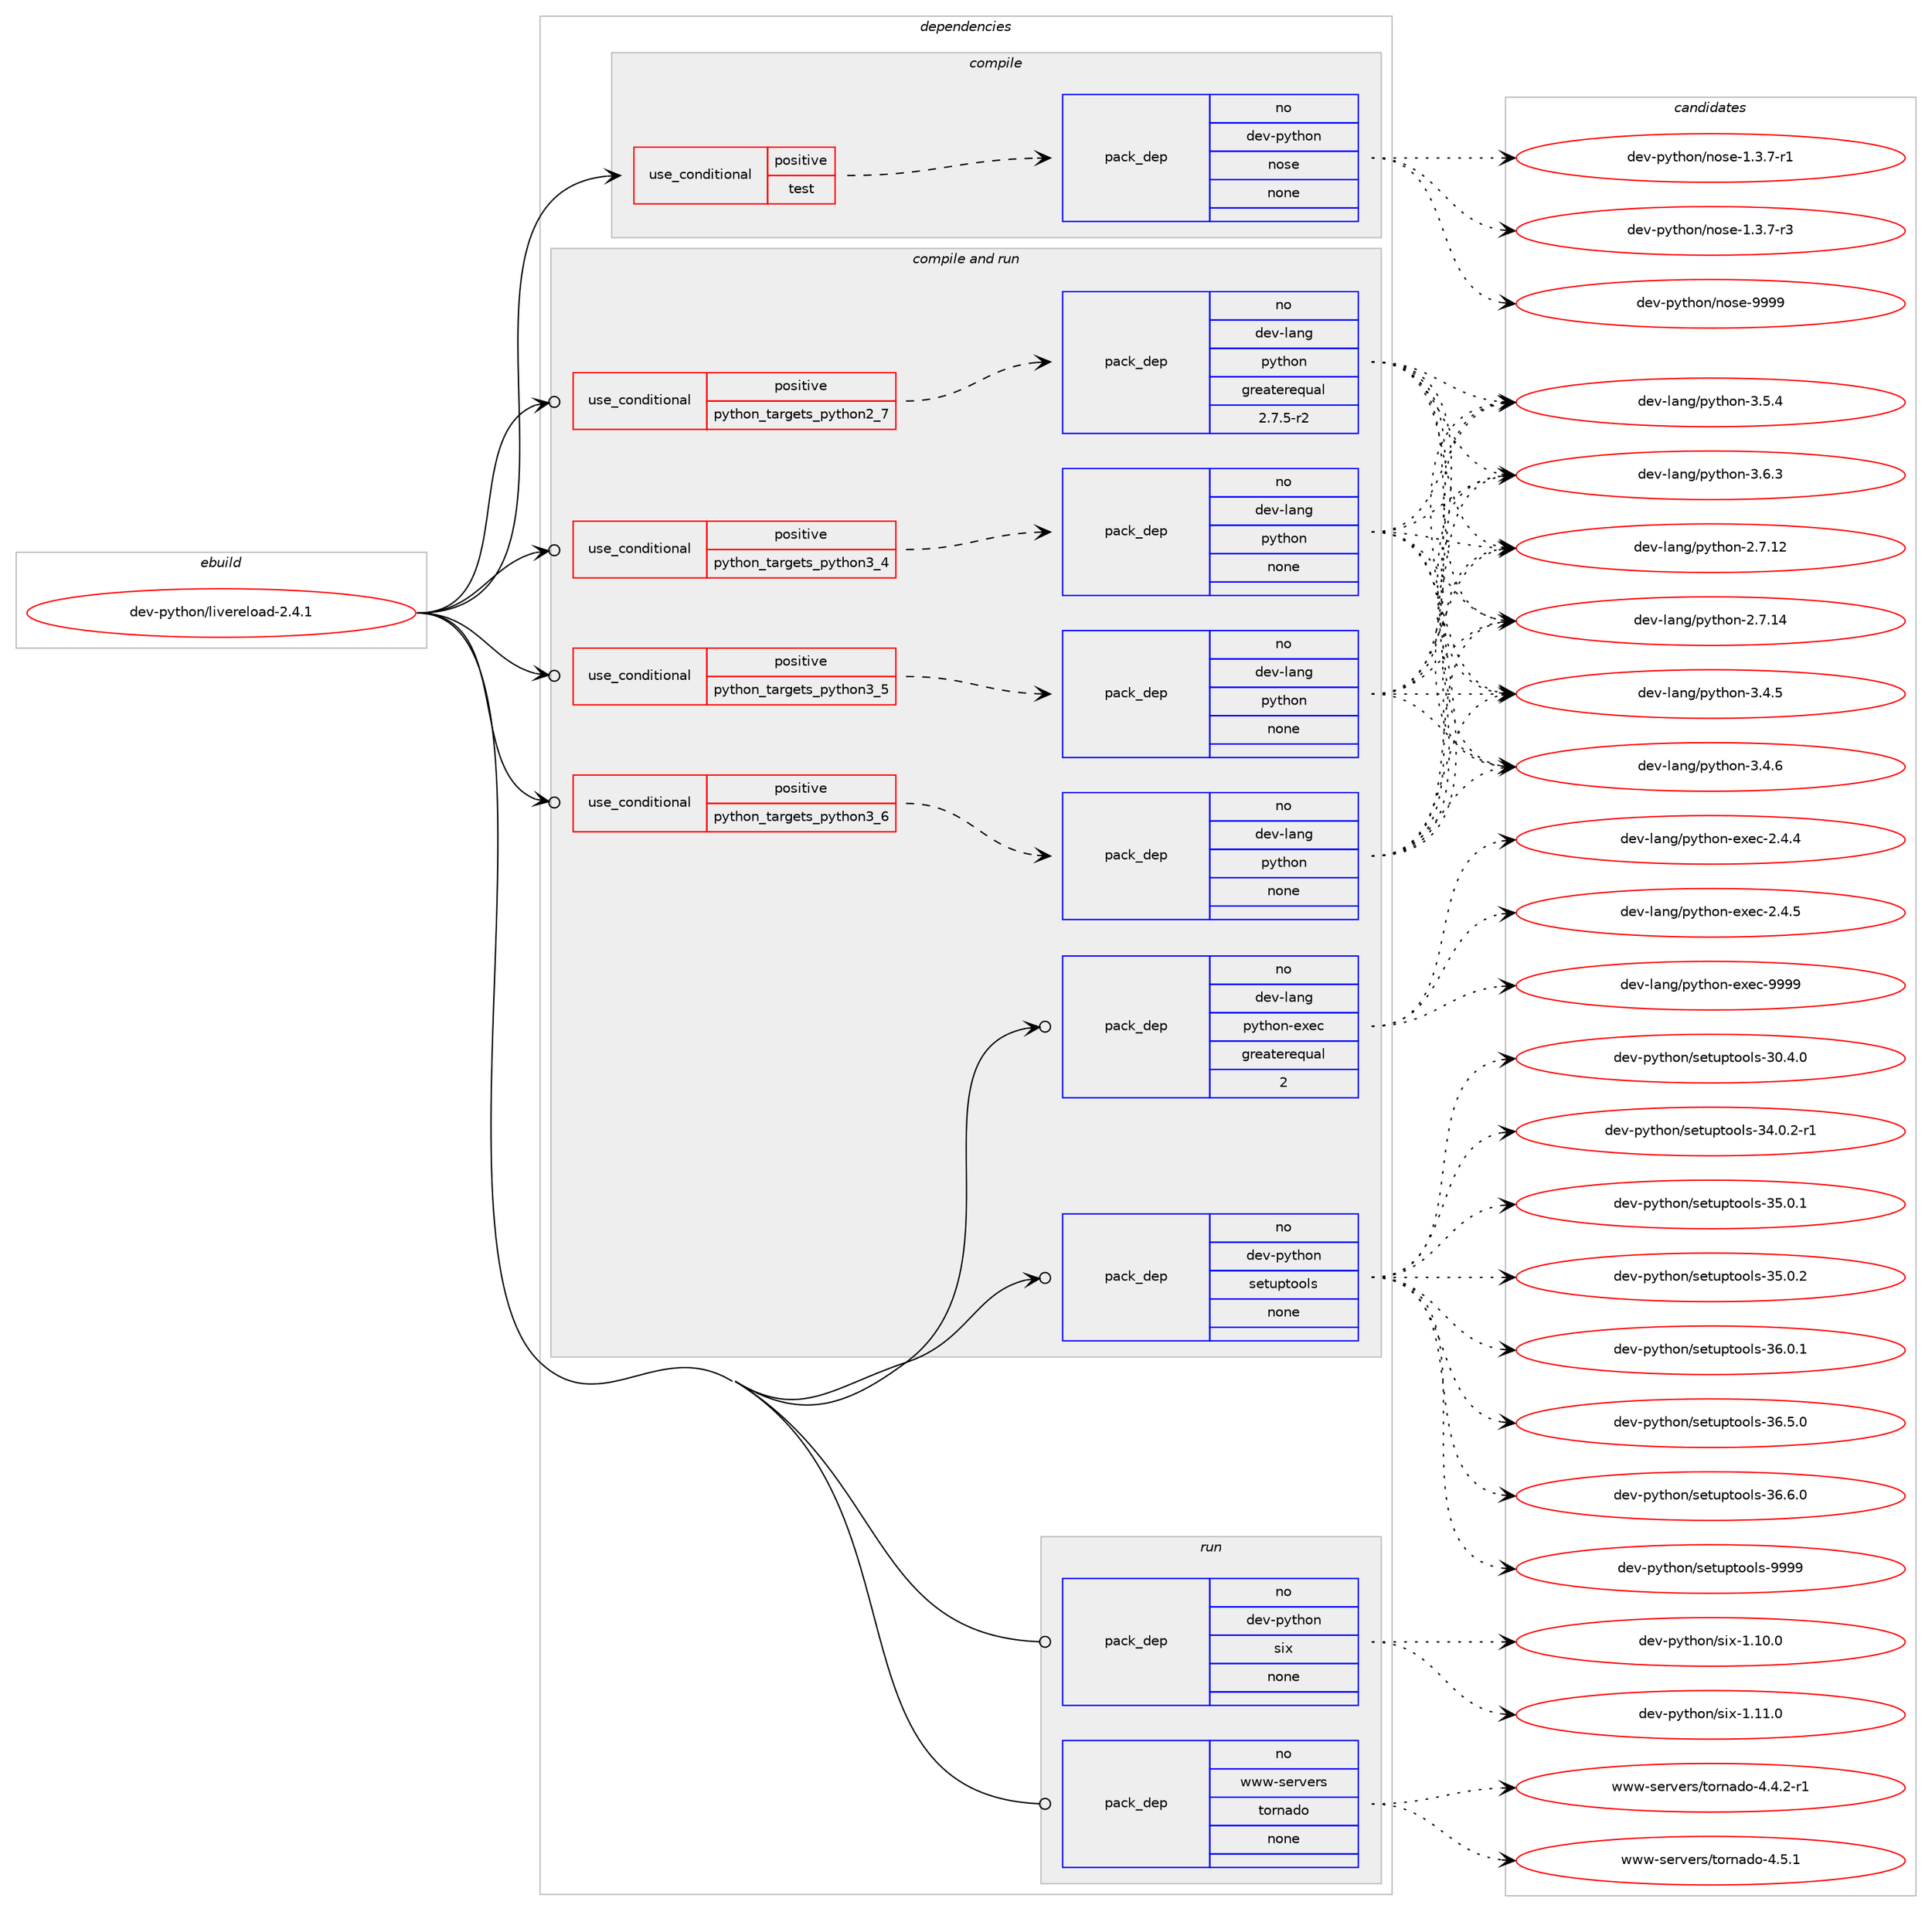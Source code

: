 digraph prolog {

# *************
# Graph options
# *************

newrank=true;
concentrate=true;
compound=true;
graph [rankdir=LR,fontname=Helvetica,fontsize=10,ranksep=1.5];#, ranksep=2.5, nodesep=0.2];
edge  [arrowhead=vee];
node  [fontname=Helvetica,fontsize=10];

# **********
# The ebuild
# **********

subgraph cluster_leftcol {
color=gray;
rank=same;
label=<<i>ebuild</i>>;
id [label="dev-python/livereload-2.4.1", color=red, width=4, href="../dev-python/livereload-2.4.1.svg"];
}

# ****************
# The dependencies
# ****************

subgraph cluster_midcol {
color=gray;
label=<<i>dependencies</i>>;
subgraph cluster_compile {
fillcolor="#eeeeee";
style=filled;
label=<<i>compile</i>>;
subgraph cond34984 {
dependency164630 [label=<<TABLE BORDER="0" CELLBORDER="1" CELLSPACING="0" CELLPADDING="4"><TR><TD ROWSPAN="3" CELLPADDING="10">use_conditional</TD></TR><TR><TD>positive</TD></TR><TR><TD>test</TD></TR></TABLE>>, shape=none, color=red];
subgraph pack125793 {
dependency164631 [label=<<TABLE BORDER="0" CELLBORDER="1" CELLSPACING="0" CELLPADDING="4" WIDTH="220"><TR><TD ROWSPAN="6" CELLPADDING="30">pack_dep</TD></TR><TR><TD WIDTH="110">no</TD></TR><TR><TD>dev-python</TD></TR><TR><TD>nose</TD></TR><TR><TD>none</TD></TR><TR><TD></TD></TR></TABLE>>, shape=none, color=blue];
}
dependency164630:e -> dependency164631:w [weight=20,style="dashed",arrowhead="vee"];
}
id:e -> dependency164630:w [weight=20,style="solid",arrowhead="vee"];
}
subgraph cluster_compileandrun {
fillcolor="#eeeeee";
style=filled;
label=<<i>compile and run</i>>;
subgraph cond34985 {
dependency164632 [label=<<TABLE BORDER="0" CELLBORDER="1" CELLSPACING="0" CELLPADDING="4"><TR><TD ROWSPAN="3" CELLPADDING="10">use_conditional</TD></TR><TR><TD>positive</TD></TR><TR><TD>python_targets_python2_7</TD></TR></TABLE>>, shape=none, color=red];
subgraph pack125794 {
dependency164633 [label=<<TABLE BORDER="0" CELLBORDER="1" CELLSPACING="0" CELLPADDING="4" WIDTH="220"><TR><TD ROWSPAN="6" CELLPADDING="30">pack_dep</TD></TR><TR><TD WIDTH="110">no</TD></TR><TR><TD>dev-lang</TD></TR><TR><TD>python</TD></TR><TR><TD>greaterequal</TD></TR><TR><TD>2.7.5-r2</TD></TR></TABLE>>, shape=none, color=blue];
}
dependency164632:e -> dependency164633:w [weight=20,style="dashed",arrowhead="vee"];
}
id:e -> dependency164632:w [weight=20,style="solid",arrowhead="odotvee"];
subgraph cond34986 {
dependency164634 [label=<<TABLE BORDER="0" CELLBORDER="1" CELLSPACING="0" CELLPADDING="4"><TR><TD ROWSPAN="3" CELLPADDING="10">use_conditional</TD></TR><TR><TD>positive</TD></TR><TR><TD>python_targets_python3_4</TD></TR></TABLE>>, shape=none, color=red];
subgraph pack125795 {
dependency164635 [label=<<TABLE BORDER="0" CELLBORDER="1" CELLSPACING="0" CELLPADDING="4" WIDTH="220"><TR><TD ROWSPAN="6" CELLPADDING="30">pack_dep</TD></TR><TR><TD WIDTH="110">no</TD></TR><TR><TD>dev-lang</TD></TR><TR><TD>python</TD></TR><TR><TD>none</TD></TR><TR><TD></TD></TR></TABLE>>, shape=none, color=blue];
}
dependency164634:e -> dependency164635:w [weight=20,style="dashed",arrowhead="vee"];
}
id:e -> dependency164634:w [weight=20,style="solid",arrowhead="odotvee"];
subgraph cond34987 {
dependency164636 [label=<<TABLE BORDER="0" CELLBORDER="1" CELLSPACING="0" CELLPADDING="4"><TR><TD ROWSPAN="3" CELLPADDING="10">use_conditional</TD></TR><TR><TD>positive</TD></TR><TR><TD>python_targets_python3_5</TD></TR></TABLE>>, shape=none, color=red];
subgraph pack125796 {
dependency164637 [label=<<TABLE BORDER="0" CELLBORDER="1" CELLSPACING="0" CELLPADDING="4" WIDTH="220"><TR><TD ROWSPAN="6" CELLPADDING="30">pack_dep</TD></TR><TR><TD WIDTH="110">no</TD></TR><TR><TD>dev-lang</TD></TR><TR><TD>python</TD></TR><TR><TD>none</TD></TR><TR><TD></TD></TR></TABLE>>, shape=none, color=blue];
}
dependency164636:e -> dependency164637:w [weight=20,style="dashed",arrowhead="vee"];
}
id:e -> dependency164636:w [weight=20,style="solid",arrowhead="odotvee"];
subgraph cond34988 {
dependency164638 [label=<<TABLE BORDER="0" CELLBORDER="1" CELLSPACING="0" CELLPADDING="4"><TR><TD ROWSPAN="3" CELLPADDING="10">use_conditional</TD></TR><TR><TD>positive</TD></TR><TR><TD>python_targets_python3_6</TD></TR></TABLE>>, shape=none, color=red];
subgraph pack125797 {
dependency164639 [label=<<TABLE BORDER="0" CELLBORDER="1" CELLSPACING="0" CELLPADDING="4" WIDTH="220"><TR><TD ROWSPAN="6" CELLPADDING="30">pack_dep</TD></TR><TR><TD WIDTH="110">no</TD></TR><TR><TD>dev-lang</TD></TR><TR><TD>python</TD></TR><TR><TD>none</TD></TR><TR><TD></TD></TR></TABLE>>, shape=none, color=blue];
}
dependency164638:e -> dependency164639:w [weight=20,style="dashed",arrowhead="vee"];
}
id:e -> dependency164638:w [weight=20,style="solid",arrowhead="odotvee"];
subgraph pack125798 {
dependency164640 [label=<<TABLE BORDER="0" CELLBORDER="1" CELLSPACING="0" CELLPADDING="4" WIDTH="220"><TR><TD ROWSPAN="6" CELLPADDING="30">pack_dep</TD></TR><TR><TD WIDTH="110">no</TD></TR><TR><TD>dev-lang</TD></TR><TR><TD>python-exec</TD></TR><TR><TD>greaterequal</TD></TR><TR><TD>2</TD></TR></TABLE>>, shape=none, color=blue];
}
id:e -> dependency164640:w [weight=20,style="solid",arrowhead="odotvee"];
subgraph pack125799 {
dependency164641 [label=<<TABLE BORDER="0" CELLBORDER="1" CELLSPACING="0" CELLPADDING="4" WIDTH="220"><TR><TD ROWSPAN="6" CELLPADDING="30">pack_dep</TD></TR><TR><TD WIDTH="110">no</TD></TR><TR><TD>dev-python</TD></TR><TR><TD>setuptools</TD></TR><TR><TD>none</TD></TR><TR><TD></TD></TR></TABLE>>, shape=none, color=blue];
}
id:e -> dependency164641:w [weight=20,style="solid",arrowhead="odotvee"];
}
subgraph cluster_run {
fillcolor="#eeeeee";
style=filled;
label=<<i>run</i>>;
subgraph pack125800 {
dependency164642 [label=<<TABLE BORDER="0" CELLBORDER="1" CELLSPACING="0" CELLPADDING="4" WIDTH="220"><TR><TD ROWSPAN="6" CELLPADDING="30">pack_dep</TD></TR><TR><TD WIDTH="110">no</TD></TR><TR><TD>dev-python</TD></TR><TR><TD>six</TD></TR><TR><TD>none</TD></TR><TR><TD></TD></TR></TABLE>>, shape=none, color=blue];
}
id:e -> dependency164642:w [weight=20,style="solid",arrowhead="odot"];
subgraph pack125801 {
dependency164643 [label=<<TABLE BORDER="0" CELLBORDER="1" CELLSPACING="0" CELLPADDING="4" WIDTH="220"><TR><TD ROWSPAN="6" CELLPADDING="30">pack_dep</TD></TR><TR><TD WIDTH="110">no</TD></TR><TR><TD>www-servers</TD></TR><TR><TD>tornado</TD></TR><TR><TD>none</TD></TR><TR><TD></TD></TR></TABLE>>, shape=none, color=blue];
}
id:e -> dependency164643:w [weight=20,style="solid",arrowhead="odot"];
}
}

# **************
# The candidates
# **************

subgraph cluster_choices {
rank=same;
color=gray;
label=<<i>candidates</i>>;

subgraph choice125793 {
color=black;
nodesep=1;
choice10010111845112121116104111110471101111151014549465146554511449 [label="dev-python/nose-1.3.7-r1", color=red, width=4,href="../dev-python/nose-1.3.7-r1.svg"];
choice10010111845112121116104111110471101111151014549465146554511451 [label="dev-python/nose-1.3.7-r3", color=red, width=4,href="../dev-python/nose-1.3.7-r3.svg"];
choice10010111845112121116104111110471101111151014557575757 [label="dev-python/nose-9999", color=red, width=4,href="../dev-python/nose-9999.svg"];
dependency164631:e -> choice10010111845112121116104111110471101111151014549465146554511449:w [style=dotted,weight="100"];
dependency164631:e -> choice10010111845112121116104111110471101111151014549465146554511451:w [style=dotted,weight="100"];
dependency164631:e -> choice10010111845112121116104111110471101111151014557575757:w [style=dotted,weight="100"];
}
subgraph choice125794 {
color=black;
nodesep=1;
choice10010111845108971101034711212111610411111045504655464950 [label="dev-lang/python-2.7.12", color=red, width=4,href="../dev-lang/python-2.7.12.svg"];
choice10010111845108971101034711212111610411111045504655464952 [label="dev-lang/python-2.7.14", color=red, width=4,href="../dev-lang/python-2.7.14.svg"];
choice100101118451089711010347112121116104111110455146524653 [label="dev-lang/python-3.4.5", color=red, width=4,href="../dev-lang/python-3.4.5.svg"];
choice100101118451089711010347112121116104111110455146524654 [label="dev-lang/python-3.4.6", color=red, width=4,href="../dev-lang/python-3.4.6.svg"];
choice100101118451089711010347112121116104111110455146534652 [label="dev-lang/python-3.5.4", color=red, width=4,href="../dev-lang/python-3.5.4.svg"];
choice100101118451089711010347112121116104111110455146544651 [label="dev-lang/python-3.6.3", color=red, width=4,href="../dev-lang/python-3.6.3.svg"];
dependency164633:e -> choice10010111845108971101034711212111610411111045504655464950:w [style=dotted,weight="100"];
dependency164633:e -> choice10010111845108971101034711212111610411111045504655464952:w [style=dotted,weight="100"];
dependency164633:e -> choice100101118451089711010347112121116104111110455146524653:w [style=dotted,weight="100"];
dependency164633:e -> choice100101118451089711010347112121116104111110455146524654:w [style=dotted,weight="100"];
dependency164633:e -> choice100101118451089711010347112121116104111110455146534652:w [style=dotted,weight="100"];
dependency164633:e -> choice100101118451089711010347112121116104111110455146544651:w [style=dotted,weight="100"];
}
subgraph choice125795 {
color=black;
nodesep=1;
choice10010111845108971101034711212111610411111045504655464950 [label="dev-lang/python-2.7.12", color=red, width=4,href="../dev-lang/python-2.7.12.svg"];
choice10010111845108971101034711212111610411111045504655464952 [label="dev-lang/python-2.7.14", color=red, width=4,href="../dev-lang/python-2.7.14.svg"];
choice100101118451089711010347112121116104111110455146524653 [label="dev-lang/python-3.4.5", color=red, width=4,href="../dev-lang/python-3.4.5.svg"];
choice100101118451089711010347112121116104111110455146524654 [label="dev-lang/python-3.4.6", color=red, width=4,href="../dev-lang/python-3.4.6.svg"];
choice100101118451089711010347112121116104111110455146534652 [label="dev-lang/python-3.5.4", color=red, width=4,href="../dev-lang/python-3.5.4.svg"];
choice100101118451089711010347112121116104111110455146544651 [label="dev-lang/python-3.6.3", color=red, width=4,href="../dev-lang/python-3.6.3.svg"];
dependency164635:e -> choice10010111845108971101034711212111610411111045504655464950:w [style=dotted,weight="100"];
dependency164635:e -> choice10010111845108971101034711212111610411111045504655464952:w [style=dotted,weight="100"];
dependency164635:e -> choice100101118451089711010347112121116104111110455146524653:w [style=dotted,weight="100"];
dependency164635:e -> choice100101118451089711010347112121116104111110455146524654:w [style=dotted,weight="100"];
dependency164635:e -> choice100101118451089711010347112121116104111110455146534652:w [style=dotted,weight="100"];
dependency164635:e -> choice100101118451089711010347112121116104111110455146544651:w [style=dotted,weight="100"];
}
subgraph choice125796 {
color=black;
nodesep=1;
choice10010111845108971101034711212111610411111045504655464950 [label="dev-lang/python-2.7.12", color=red, width=4,href="../dev-lang/python-2.7.12.svg"];
choice10010111845108971101034711212111610411111045504655464952 [label="dev-lang/python-2.7.14", color=red, width=4,href="../dev-lang/python-2.7.14.svg"];
choice100101118451089711010347112121116104111110455146524653 [label="dev-lang/python-3.4.5", color=red, width=4,href="../dev-lang/python-3.4.5.svg"];
choice100101118451089711010347112121116104111110455146524654 [label="dev-lang/python-3.4.6", color=red, width=4,href="../dev-lang/python-3.4.6.svg"];
choice100101118451089711010347112121116104111110455146534652 [label="dev-lang/python-3.5.4", color=red, width=4,href="../dev-lang/python-3.5.4.svg"];
choice100101118451089711010347112121116104111110455146544651 [label="dev-lang/python-3.6.3", color=red, width=4,href="../dev-lang/python-3.6.3.svg"];
dependency164637:e -> choice10010111845108971101034711212111610411111045504655464950:w [style=dotted,weight="100"];
dependency164637:e -> choice10010111845108971101034711212111610411111045504655464952:w [style=dotted,weight="100"];
dependency164637:e -> choice100101118451089711010347112121116104111110455146524653:w [style=dotted,weight="100"];
dependency164637:e -> choice100101118451089711010347112121116104111110455146524654:w [style=dotted,weight="100"];
dependency164637:e -> choice100101118451089711010347112121116104111110455146534652:w [style=dotted,weight="100"];
dependency164637:e -> choice100101118451089711010347112121116104111110455146544651:w [style=dotted,weight="100"];
}
subgraph choice125797 {
color=black;
nodesep=1;
choice10010111845108971101034711212111610411111045504655464950 [label="dev-lang/python-2.7.12", color=red, width=4,href="../dev-lang/python-2.7.12.svg"];
choice10010111845108971101034711212111610411111045504655464952 [label="dev-lang/python-2.7.14", color=red, width=4,href="../dev-lang/python-2.7.14.svg"];
choice100101118451089711010347112121116104111110455146524653 [label="dev-lang/python-3.4.5", color=red, width=4,href="../dev-lang/python-3.4.5.svg"];
choice100101118451089711010347112121116104111110455146524654 [label="dev-lang/python-3.4.6", color=red, width=4,href="../dev-lang/python-3.4.6.svg"];
choice100101118451089711010347112121116104111110455146534652 [label="dev-lang/python-3.5.4", color=red, width=4,href="../dev-lang/python-3.5.4.svg"];
choice100101118451089711010347112121116104111110455146544651 [label="dev-lang/python-3.6.3", color=red, width=4,href="../dev-lang/python-3.6.3.svg"];
dependency164639:e -> choice10010111845108971101034711212111610411111045504655464950:w [style=dotted,weight="100"];
dependency164639:e -> choice10010111845108971101034711212111610411111045504655464952:w [style=dotted,weight="100"];
dependency164639:e -> choice100101118451089711010347112121116104111110455146524653:w [style=dotted,weight="100"];
dependency164639:e -> choice100101118451089711010347112121116104111110455146524654:w [style=dotted,weight="100"];
dependency164639:e -> choice100101118451089711010347112121116104111110455146534652:w [style=dotted,weight="100"];
dependency164639:e -> choice100101118451089711010347112121116104111110455146544651:w [style=dotted,weight="100"];
}
subgraph choice125798 {
color=black;
nodesep=1;
choice1001011184510897110103471121211161041111104510112010199455046524652 [label="dev-lang/python-exec-2.4.4", color=red, width=4,href="../dev-lang/python-exec-2.4.4.svg"];
choice1001011184510897110103471121211161041111104510112010199455046524653 [label="dev-lang/python-exec-2.4.5", color=red, width=4,href="../dev-lang/python-exec-2.4.5.svg"];
choice10010111845108971101034711212111610411111045101120101994557575757 [label="dev-lang/python-exec-9999", color=red, width=4,href="../dev-lang/python-exec-9999.svg"];
dependency164640:e -> choice1001011184510897110103471121211161041111104510112010199455046524652:w [style=dotted,weight="100"];
dependency164640:e -> choice1001011184510897110103471121211161041111104510112010199455046524653:w [style=dotted,weight="100"];
dependency164640:e -> choice10010111845108971101034711212111610411111045101120101994557575757:w [style=dotted,weight="100"];
}
subgraph choice125799 {
color=black;
nodesep=1;
choice100101118451121211161041111104711510111611711211611111110811545514846524648 [label="dev-python/setuptools-30.4.0", color=red, width=4,href="../dev-python/setuptools-30.4.0.svg"];
choice1001011184511212111610411111047115101116117112116111111108115455152464846504511449 [label="dev-python/setuptools-34.0.2-r1", color=red, width=4,href="../dev-python/setuptools-34.0.2-r1.svg"];
choice100101118451121211161041111104711510111611711211611111110811545515346484649 [label="dev-python/setuptools-35.0.1", color=red, width=4,href="../dev-python/setuptools-35.0.1.svg"];
choice100101118451121211161041111104711510111611711211611111110811545515346484650 [label="dev-python/setuptools-35.0.2", color=red, width=4,href="../dev-python/setuptools-35.0.2.svg"];
choice100101118451121211161041111104711510111611711211611111110811545515446484649 [label="dev-python/setuptools-36.0.1", color=red, width=4,href="../dev-python/setuptools-36.0.1.svg"];
choice100101118451121211161041111104711510111611711211611111110811545515446534648 [label="dev-python/setuptools-36.5.0", color=red, width=4,href="../dev-python/setuptools-36.5.0.svg"];
choice100101118451121211161041111104711510111611711211611111110811545515446544648 [label="dev-python/setuptools-36.6.0", color=red, width=4,href="../dev-python/setuptools-36.6.0.svg"];
choice10010111845112121116104111110471151011161171121161111111081154557575757 [label="dev-python/setuptools-9999", color=red, width=4,href="../dev-python/setuptools-9999.svg"];
dependency164641:e -> choice100101118451121211161041111104711510111611711211611111110811545514846524648:w [style=dotted,weight="100"];
dependency164641:e -> choice1001011184511212111610411111047115101116117112116111111108115455152464846504511449:w [style=dotted,weight="100"];
dependency164641:e -> choice100101118451121211161041111104711510111611711211611111110811545515346484649:w [style=dotted,weight="100"];
dependency164641:e -> choice100101118451121211161041111104711510111611711211611111110811545515346484650:w [style=dotted,weight="100"];
dependency164641:e -> choice100101118451121211161041111104711510111611711211611111110811545515446484649:w [style=dotted,weight="100"];
dependency164641:e -> choice100101118451121211161041111104711510111611711211611111110811545515446534648:w [style=dotted,weight="100"];
dependency164641:e -> choice100101118451121211161041111104711510111611711211611111110811545515446544648:w [style=dotted,weight="100"];
dependency164641:e -> choice10010111845112121116104111110471151011161171121161111111081154557575757:w [style=dotted,weight="100"];
}
subgraph choice125800 {
color=black;
nodesep=1;
choice100101118451121211161041111104711510512045494649484648 [label="dev-python/six-1.10.0", color=red, width=4,href="../dev-python/six-1.10.0.svg"];
choice100101118451121211161041111104711510512045494649494648 [label="dev-python/six-1.11.0", color=red, width=4,href="../dev-python/six-1.11.0.svg"];
dependency164642:e -> choice100101118451121211161041111104711510512045494649484648:w [style=dotted,weight="100"];
dependency164642:e -> choice100101118451121211161041111104711510512045494649494648:w [style=dotted,weight="100"];
}
subgraph choice125801 {
color=black;
nodesep=1;
choice1191191194511510111411810111411547116111114110971001114552465246504511449 [label="www-servers/tornado-4.4.2-r1", color=red, width=4,href="../www-servers/tornado-4.4.2-r1.svg"];
choice119119119451151011141181011141154711611111411097100111455246534649 [label="www-servers/tornado-4.5.1", color=red, width=4,href="../www-servers/tornado-4.5.1.svg"];
dependency164643:e -> choice1191191194511510111411810111411547116111114110971001114552465246504511449:w [style=dotted,weight="100"];
dependency164643:e -> choice119119119451151011141181011141154711611111411097100111455246534649:w [style=dotted,weight="100"];
}
}

}
